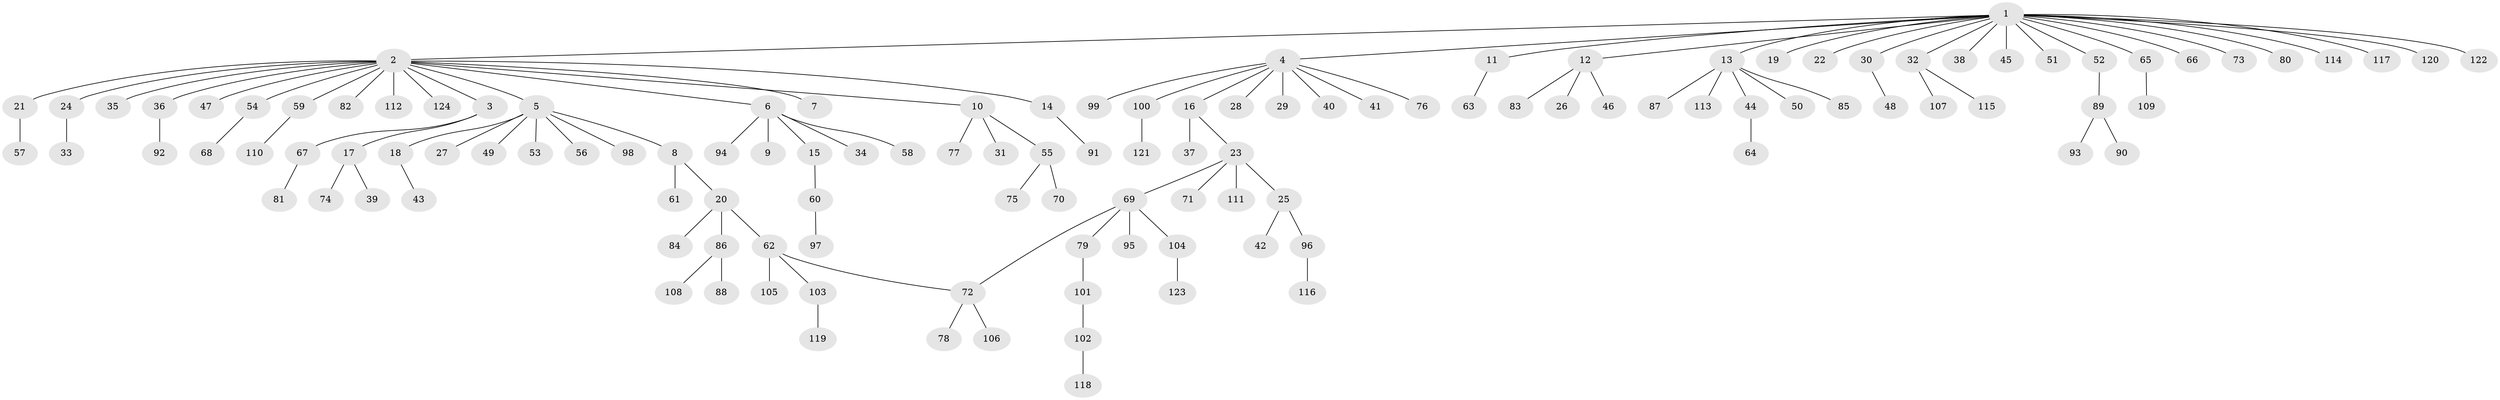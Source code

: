 // Generated by graph-tools (version 1.1) at 2025/01/03/09/25 03:01:56]
// undirected, 124 vertices, 124 edges
graph export_dot {
graph [start="1"]
  node [color=gray90,style=filled];
  1;
  2;
  3;
  4;
  5;
  6;
  7;
  8;
  9;
  10;
  11;
  12;
  13;
  14;
  15;
  16;
  17;
  18;
  19;
  20;
  21;
  22;
  23;
  24;
  25;
  26;
  27;
  28;
  29;
  30;
  31;
  32;
  33;
  34;
  35;
  36;
  37;
  38;
  39;
  40;
  41;
  42;
  43;
  44;
  45;
  46;
  47;
  48;
  49;
  50;
  51;
  52;
  53;
  54;
  55;
  56;
  57;
  58;
  59;
  60;
  61;
  62;
  63;
  64;
  65;
  66;
  67;
  68;
  69;
  70;
  71;
  72;
  73;
  74;
  75;
  76;
  77;
  78;
  79;
  80;
  81;
  82;
  83;
  84;
  85;
  86;
  87;
  88;
  89;
  90;
  91;
  92;
  93;
  94;
  95;
  96;
  97;
  98;
  99;
  100;
  101;
  102;
  103;
  104;
  105;
  106;
  107;
  108;
  109;
  110;
  111;
  112;
  113;
  114;
  115;
  116;
  117;
  118;
  119;
  120;
  121;
  122;
  123;
  124;
  1 -- 2;
  1 -- 4;
  1 -- 11;
  1 -- 12;
  1 -- 13;
  1 -- 19;
  1 -- 22;
  1 -- 30;
  1 -- 32;
  1 -- 38;
  1 -- 45;
  1 -- 51;
  1 -- 52;
  1 -- 65;
  1 -- 66;
  1 -- 73;
  1 -- 80;
  1 -- 114;
  1 -- 117;
  1 -- 120;
  1 -- 122;
  2 -- 3;
  2 -- 5;
  2 -- 6;
  2 -- 7;
  2 -- 10;
  2 -- 14;
  2 -- 21;
  2 -- 24;
  2 -- 35;
  2 -- 36;
  2 -- 47;
  2 -- 54;
  2 -- 59;
  2 -- 82;
  2 -- 112;
  2 -- 124;
  3 -- 17;
  3 -- 67;
  4 -- 16;
  4 -- 28;
  4 -- 29;
  4 -- 40;
  4 -- 41;
  4 -- 76;
  4 -- 99;
  4 -- 100;
  5 -- 8;
  5 -- 18;
  5 -- 27;
  5 -- 49;
  5 -- 53;
  5 -- 56;
  5 -- 98;
  6 -- 9;
  6 -- 15;
  6 -- 34;
  6 -- 58;
  6 -- 94;
  8 -- 20;
  8 -- 61;
  10 -- 31;
  10 -- 55;
  10 -- 77;
  11 -- 63;
  12 -- 26;
  12 -- 46;
  12 -- 83;
  13 -- 44;
  13 -- 50;
  13 -- 85;
  13 -- 87;
  13 -- 113;
  14 -- 91;
  15 -- 60;
  16 -- 23;
  16 -- 37;
  17 -- 39;
  17 -- 74;
  18 -- 43;
  20 -- 62;
  20 -- 84;
  20 -- 86;
  21 -- 57;
  23 -- 25;
  23 -- 69;
  23 -- 71;
  23 -- 111;
  24 -- 33;
  25 -- 42;
  25 -- 96;
  30 -- 48;
  32 -- 107;
  32 -- 115;
  36 -- 92;
  44 -- 64;
  52 -- 89;
  54 -- 68;
  55 -- 70;
  55 -- 75;
  59 -- 110;
  60 -- 97;
  62 -- 72;
  62 -- 103;
  62 -- 105;
  65 -- 109;
  67 -- 81;
  69 -- 72;
  69 -- 79;
  69 -- 95;
  69 -- 104;
  72 -- 78;
  72 -- 106;
  79 -- 101;
  86 -- 88;
  86 -- 108;
  89 -- 90;
  89 -- 93;
  96 -- 116;
  100 -- 121;
  101 -- 102;
  102 -- 118;
  103 -- 119;
  104 -- 123;
}
